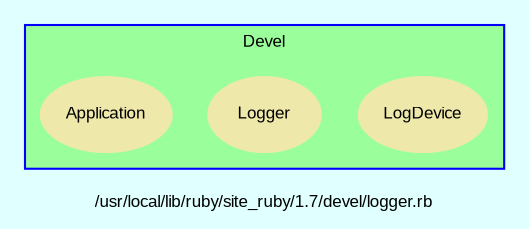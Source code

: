 digraph TopLevel {
    bgcolor = lightcyan1
    fontname = Arial
    label = "/usr/local/lib/ruby/site_ruby/1.7/devel/logger.rb"
    fontsize = 8
    node [
        fontname = Arial,
        color = black,
        fontsize = 8
    ]

    subgraph cluster_1 {
        bgcolor = palegreen1
        fontname = Arial
        color = blue
        label = "Devel"
        LogDevice [
            style = filled,
            URL = "classes/Devel/LogDevice.html",
            fontcolor = black,
            color = palegoldenrod,
            label = "LogDevice"
        ]

        Logger [
            style = filled,
            URL = "classes/Devel/Logger.html",
            fontcolor = black,
            color = palegoldenrod,
            label = "Logger"
        ]

        Application [
            style = filled,
            URL = "classes/Devel/Application.html",
            fontcolor = black,
            color = palegoldenrod,
            label = "Application"
        ]

    }

}

